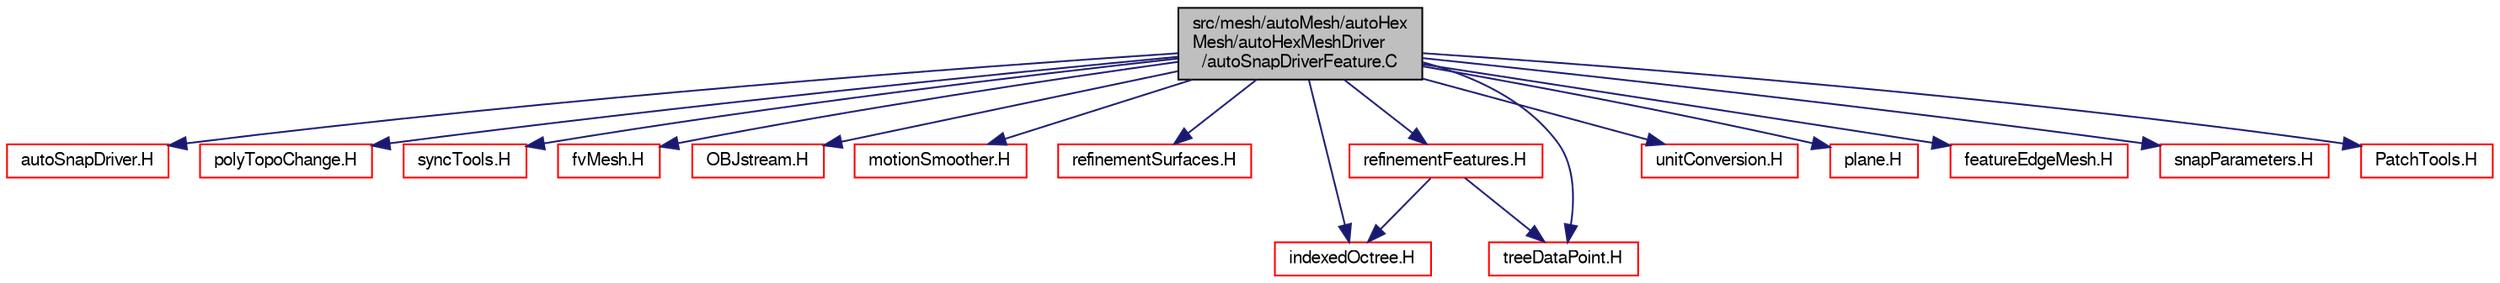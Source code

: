 digraph "src/mesh/autoMesh/autoHexMesh/autoHexMeshDriver/autoSnapDriverFeature.C"
{
  bgcolor="transparent";
  edge [fontname="FreeSans",fontsize="10",labelfontname="FreeSans",labelfontsize="10"];
  node [fontname="FreeSans",fontsize="10",shape=record];
  Node0 [label="src/mesh/autoMesh/autoHex\lMesh/autoHexMeshDriver\l/autoSnapDriverFeature.C",height=0.2,width=0.4,color="black", fillcolor="grey75", style="filled", fontcolor="black"];
  Node0 -> Node1 [color="midnightblue",fontsize="10",style="solid",fontname="FreeSans"];
  Node1 [label="autoSnapDriver.H",height=0.2,width=0.4,color="red",URL="$a06854.html"];
  Node0 -> Node213 [color="midnightblue",fontsize="10",style="solid",fontname="FreeSans"];
  Node213 [label="polyTopoChange.H",height=0.2,width=0.4,color="red",URL="$a00755.html"];
  Node0 -> Node215 [color="midnightblue",fontsize="10",style="solid",fontname="FreeSans"];
  Node215 [label="syncTools.H",height=0.2,width=0.4,color="red",URL="$a11768.html"];
  Node0 -> Node267 [color="midnightblue",fontsize="10",style="solid",fontname="FreeSans"];
  Node267 [label="fvMesh.H",height=0.2,width=0.4,color="red",URL="$a03533.html"];
  Node0 -> Node298 [color="midnightblue",fontsize="10",style="solid",fontname="FreeSans"];
  Node298 [label="OBJstream.H",height=0.2,width=0.4,color="red",URL="$a15128.html"];
  Node0 -> Node307 [color="midnightblue",fontsize="10",style="solid",fontname="FreeSans"];
  Node307 [label="motionSmoother.H",height=0.2,width=0.4,color="red",URL="$a00578.html"];
  Node0 -> Node347 [color="midnightblue",fontsize="10",style="solid",fontname="FreeSans"];
  Node347 [label="refinementSurfaces.H",height=0.2,width=0.4,color="red",URL="$a06956.html"];
  Node0 -> Node364 [color="midnightblue",fontsize="10",style="solid",fontname="FreeSans"];
  Node364 [label="refinementFeatures.H",height=0.2,width=0.4,color="red",URL="$a06950.html"];
  Node364 -> Node371 [color="midnightblue",fontsize="10",style="solid",fontname="FreeSans"];
  Node371 [label="indexedOctree.H",height=0.2,width=0.4,color="red",URL="$a08387.html"];
  Node364 -> Node378 [color="midnightblue",fontsize="10",style="solid",fontname="FreeSans"];
  Node378 [label="treeDataPoint.H",height=0.2,width=0.4,color="red",URL="$a07562.html"];
  Node0 -> Node380 [color="midnightblue",fontsize="10",style="solid",fontname="FreeSans"];
  Node380 [label="unitConversion.H",height=0.2,width=0.4,color="red",URL="$a10280.html",tooltip="Unit conversion functions. "];
  Node0 -> Node381 [color="midnightblue",fontsize="10",style="solid",fontname="FreeSans"];
  Node381 [label="plane.H",height=0.2,width=0.4,color="red",URL="$a12056.html"];
  Node0 -> Node382 [color="midnightblue",fontsize="10",style="solid",fontname="FreeSans"];
  Node382 [label="featureEdgeMesh.H",height=0.2,width=0.4,color="red",URL="$a01004.html"];
  Node0 -> Node378 [color="midnightblue",fontsize="10",style="solid",fontname="FreeSans"];
  Node0 -> Node371 [color="midnightblue",fontsize="10",style="solid",fontname="FreeSans"];
  Node0 -> Node383 [color="midnightblue",fontsize="10",style="solid",fontname="FreeSans"];
  Node383 [label="snapParameters.H",height=0.2,width=0.4,color="red",URL="$a06884.html"];
  Node0 -> Node385 [color="midnightblue",fontsize="10",style="solid",fontname="FreeSans"];
  Node385 [label="PatchTools.H",height=0.2,width=0.4,color="red",URL="$a11852.html"];
}
